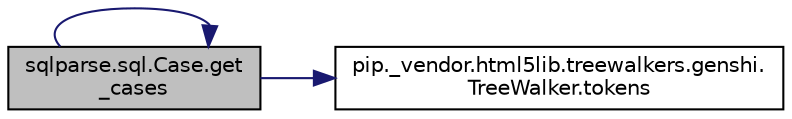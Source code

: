 digraph "sqlparse.sql.Case.get_cases"
{
 // LATEX_PDF_SIZE
  edge [fontname="Helvetica",fontsize="10",labelfontname="Helvetica",labelfontsize="10"];
  node [fontname="Helvetica",fontsize="10",shape=record];
  rankdir="LR";
  Node1 [label="sqlparse.sql.Case.get\l_cases",height=0.2,width=0.4,color="black", fillcolor="grey75", style="filled", fontcolor="black",tooltip=" "];
  Node1 -> Node1 [color="midnightblue",fontsize="10",style="solid",fontname="Helvetica"];
  Node1 -> Node2 [color="midnightblue",fontsize="10",style="solid",fontname="Helvetica"];
  Node2 [label="pip._vendor.html5lib.treewalkers.genshi.\lTreeWalker.tokens",height=0.2,width=0.4,color="black", fillcolor="white", style="filled",URL="$db/d04/classpip_1_1__vendor_1_1html5lib_1_1treewalkers_1_1genshi_1_1_tree_walker.html#aaa7cd4013932d988edef6e126ab998a3",tooltip=" "];
}
